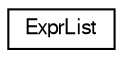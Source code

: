 digraph "Graphical Class Hierarchy"
{
  edge [fontname="FreeSans",fontsize="10",labelfontname="FreeSans",labelfontsize="10"];
  node [fontname="FreeSans",fontsize="10",shape=record];
  rankdir="LR";
  Node0 [label="ExprList",height=0.2,width=0.4,color="black", fillcolor="white", style="filled",URL="$structExprList.html"];
}
